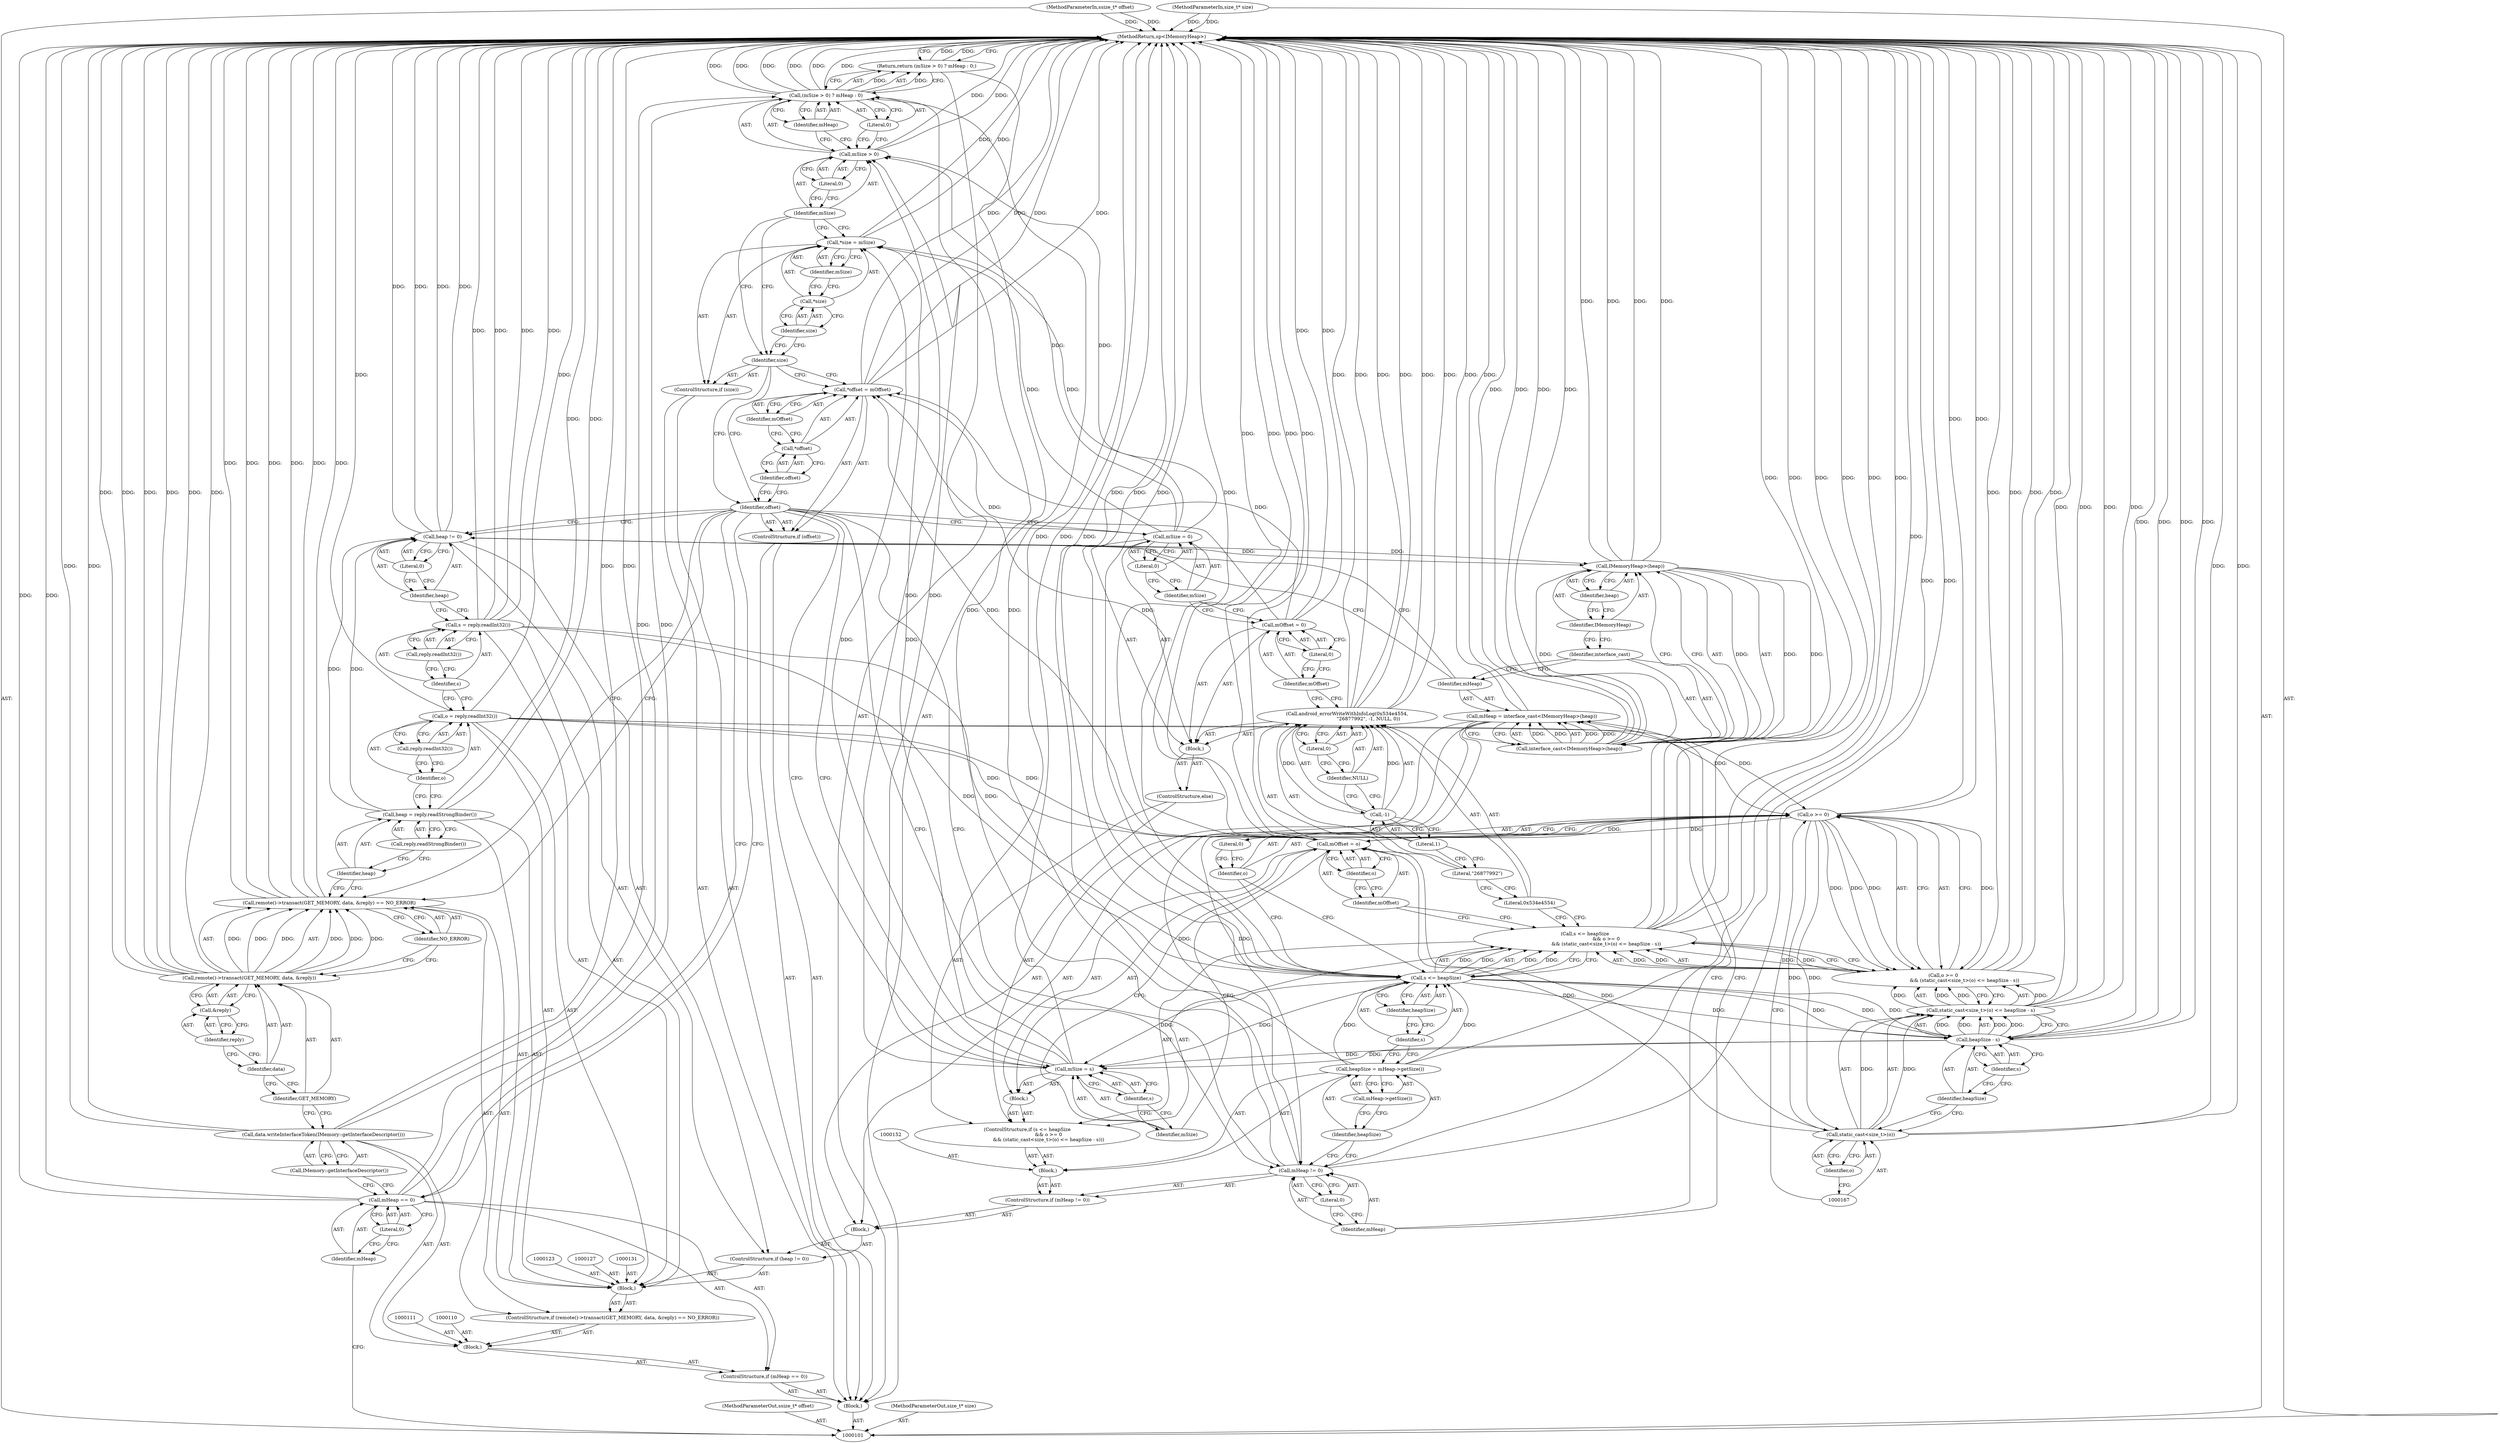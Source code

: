 digraph "0_Android_f3199c228aced7858b75a8070b8358c155ae0149" {
"1000213" [label="(MethodReturn,sp<IMemoryHeap>)"];
"1000102" [label="(MethodParameterIn,ssize_t* offset)"];
"1000324" [label="(MethodParameterOut,ssize_t* offset)"];
"1000103" [label="(MethodParameterIn,size_t* size)"];
"1000325" [label="(MethodParameterOut,size_t* size)"];
"1000135" [label="(ControlStructure,if (heap != 0))"];
"1000136" [label="(Call,heap != 0)"];
"1000137" [label="(Identifier,heap)"];
"1000138" [label="(Literal,0)"];
"1000139" [label="(Block,)"];
"1000140" [label="(Call,mHeap = interface_cast<IMemoryHeap>(heap))"];
"1000141" [label="(Identifier,mHeap)"];
"1000142" [label="(Call,interface_cast<IMemoryHeap>(heap))"];
"1000143" [label="(Identifier,interface_cast)"];
"1000144" [label="(Call,IMemoryHeap>(heap))"];
"1000145" [label="(Identifier,IMemoryHeap)"];
"1000146" [label="(Identifier,heap)"];
"1000147" [label="(ControlStructure,if (mHeap != 0))"];
"1000148" [label="(Call,mHeap != 0)"];
"1000149" [label="(Identifier,mHeap)"];
"1000150" [label="(Literal,0)"];
"1000151" [label="(Block,)"];
"1000153" [label="(Call,heapSize = mHeap->getSize())"];
"1000154" [label="(Identifier,heapSize)"];
"1000155" [label="(Call,mHeap->getSize())"];
"1000156" [label="(ControlStructure,if (s <= heapSize\n                            && o >= 0\n                            && (static_cast<size_t>(o) <= heapSize - s)))"];
"1000157" [label="(Call,s <= heapSize\n                            && o >= 0\n                            && (static_cast<size_t>(o) <= heapSize - s))"];
"1000158" [label="(Call,s <= heapSize)"];
"1000159" [label="(Identifier,s)"];
"1000160" [label="(Identifier,heapSize)"];
"1000161" [label="(Call,o >= 0\n                            && (static_cast<size_t>(o) <= heapSize - s))"];
"1000162" [label="(Call,o >= 0)"];
"1000163" [label="(Identifier,o)"];
"1000164" [label="(Literal,0)"];
"1000165" [label="(Call,static_cast<size_t>(o) <= heapSize - s)"];
"1000166" [label="(Call,static_cast<size_t>(o))"];
"1000168" [label="(Identifier,o)"];
"1000169" [label="(Call,heapSize - s)"];
"1000170" [label="(Identifier,heapSize)"];
"1000171" [label="(Identifier,s)"];
"1000172" [label="(Block,)"];
"1000173" [label="(Call,mOffset = o)"];
"1000174" [label="(Identifier,mOffset)"];
"1000175" [label="(Identifier,o)"];
"1000176" [label="(Call,mSize = s)"];
"1000177" [label="(Identifier,mSize)"];
"1000178" [label="(Identifier,s)"];
"1000104" [label="(Block,)"];
"1000179" [label="(ControlStructure,else)"];
"1000180" [label="(Block,)"];
"1000181" [label="(Call,android_errorWriteWithInfoLog(0x534e4554,\n                            \"26877992\", -1, NULL, 0))"];
"1000182" [label="(Literal,0x534e4554)"];
"1000183" [label="(Literal,\"26877992\")"];
"1000184" [label="(Call,-1)"];
"1000185" [label="(Literal,1)"];
"1000186" [label="(Identifier,NULL)"];
"1000187" [label="(Literal,0)"];
"1000188" [label="(Call,mOffset = 0)"];
"1000189" [label="(Identifier,mOffset)"];
"1000190" [label="(Literal,0)"];
"1000191" [label="(Call,mSize = 0)"];
"1000192" [label="(Identifier,mSize)"];
"1000193" [label="(Literal,0)"];
"1000105" [label="(ControlStructure,if (mHeap == 0))"];
"1000108" [label="(Literal,0)"];
"1000106" [label="(Call,mHeap == 0)"];
"1000107" [label="(Identifier,mHeap)"];
"1000196" [label="(Call,*offset = mOffset)"];
"1000197" [label="(Call,*offset)"];
"1000198" [label="(Identifier,offset)"];
"1000199" [label="(Identifier,mOffset)"];
"1000194" [label="(ControlStructure,if (offset))"];
"1000195" [label="(Identifier,offset)"];
"1000202" [label="(Call,*size = mSize)"];
"1000203" [label="(Call,*size)"];
"1000204" [label="(Identifier,size)"];
"1000205" [label="(Identifier,mSize)"];
"1000200" [label="(ControlStructure,if (size))"];
"1000201" [label="(Identifier,size)"];
"1000207" [label="(Call,(mSize > 0) ? mHeap : 0)"];
"1000208" [label="(Call,mSize > 0)"];
"1000209" [label="(Identifier,mSize)"];
"1000210" [label="(Literal,0)"];
"1000211" [label="(Identifier,mHeap)"];
"1000212" [label="(Literal,0)"];
"1000206" [label="(Return,return (mSize > 0) ? mHeap : 0;)"];
"1000109" [label="(Block,)"];
"1000113" [label="(Call,IMemory::getInterfaceDescriptor())"];
"1000112" [label="(Call,data.writeInterfaceToken(IMemory::getInterfaceDescriptor()))"];
"1000114" [label="(ControlStructure,if (remote()->transact(GET_MEMORY, data, &reply) == NO_ERROR))"];
"1000117" [label="(Identifier,GET_MEMORY)"];
"1000118" [label="(Identifier,data)"];
"1000119" [label="(Call,&reply)"];
"1000120" [label="(Identifier,reply)"];
"1000115" [label="(Call,remote()->transact(GET_MEMORY, data, &reply) == NO_ERROR)"];
"1000116" [label="(Call,remote()->transact(GET_MEMORY, data, &reply))"];
"1000121" [label="(Identifier,NO_ERROR)"];
"1000124" [label="(Call,heap = reply.readStrongBinder())"];
"1000125" [label="(Identifier,heap)"];
"1000126" [label="(Call,reply.readStrongBinder())"];
"1000130" [label="(Call,reply.readInt32())"];
"1000128" [label="(Call,o = reply.readInt32())"];
"1000129" [label="(Identifier,o)"];
"1000122" [label="(Block,)"];
"1000134" [label="(Call,reply.readInt32())"];
"1000132" [label="(Call,s = reply.readInt32())"];
"1000133" [label="(Identifier,s)"];
"1000213" -> "1000101"  [label="AST: "];
"1000213" -> "1000206"  [label="CFG: "];
"1000206" -> "1000213"  [label="DDG: "];
"1000140" -> "1000213"  [label="DDG: "];
"1000208" -> "1000213"  [label="DDG: "];
"1000165" -> "1000213"  [label="DDG: "];
"1000165" -> "1000213"  [label="DDG: "];
"1000157" -> "1000213"  [label="DDG: "];
"1000157" -> "1000213"  [label="DDG: "];
"1000157" -> "1000213"  [label="DDG: "];
"1000181" -> "1000213"  [label="DDG: "];
"1000181" -> "1000213"  [label="DDG: "];
"1000181" -> "1000213"  [label="DDG: "];
"1000116" -> "1000213"  [label="DDG: "];
"1000116" -> "1000213"  [label="DDG: "];
"1000116" -> "1000213"  [label="DDG: "];
"1000169" -> "1000213"  [label="DDG: "];
"1000169" -> "1000213"  [label="DDG: "];
"1000158" -> "1000213"  [label="DDG: "];
"1000158" -> "1000213"  [label="DDG: "];
"1000176" -> "1000213"  [label="DDG: "];
"1000166" -> "1000213"  [label="DDG: "];
"1000124" -> "1000213"  [label="DDG: "];
"1000188" -> "1000213"  [label="DDG: "];
"1000128" -> "1000213"  [label="DDG: "];
"1000153" -> "1000213"  [label="DDG: "];
"1000142" -> "1000213"  [label="DDG: "];
"1000142" -> "1000213"  [label="DDG: "];
"1000132" -> "1000213"  [label="DDG: "];
"1000132" -> "1000213"  [label="DDG: "];
"1000103" -> "1000213"  [label="DDG: "];
"1000202" -> "1000213"  [label="DDG: "];
"1000115" -> "1000213"  [label="DDG: "];
"1000115" -> "1000213"  [label="DDG: "];
"1000115" -> "1000213"  [label="DDG: "];
"1000207" -> "1000213"  [label="DDG: "];
"1000207" -> "1000213"  [label="DDG: "];
"1000207" -> "1000213"  [label="DDG: "];
"1000148" -> "1000213"  [label="DDG: "];
"1000102" -> "1000213"  [label="DDG: "];
"1000112" -> "1000213"  [label="DDG: "];
"1000112" -> "1000213"  [label="DDG: "];
"1000196" -> "1000213"  [label="DDG: "];
"1000196" -> "1000213"  [label="DDG: "];
"1000136" -> "1000213"  [label="DDG: "];
"1000136" -> "1000213"  [label="DDG: "];
"1000144" -> "1000213"  [label="DDG: "];
"1000144" -> "1000213"  [label="DDG: "];
"1000162" -> "1000213"  [label="DDG: "];
"1000161" -> "1000213"  [label="DDG: "];
"1000161" -> "1000213"  [label="DDG: "];
"1000173" -> "1000213"  [label="DDG: "];
"1000173" -> "1000213"  [label="DDG: "];
"1000106" -> "1000213"  [label="DDG: "];
"1000102" -> "1000101"  [label="AST: "];
"1000102" -> "1000213"  [label="DDG: "];
"1000324" -> "1000101"  [label="AST: "];
"1000103" -> "1000101"  [label="AST: "];
"1000103" -> "1000213"  [label="DDG: "];
"1000325" -> "1000101"  [label="AST: "];
"1000135" -> "1000122"  [label="AST: "];
"1000136" -> "1000135"  [label="AST: "];
"1000139" -> "1000135"  [label="AST: "];
"1000136" -> "1000135"  [label="AST: "];
"1000136" -> "1000138"  [label="CFG: "];
"1000137" -> "1000136"  [label="AST: "];
"1000138" -> "1000136"  [label="AST: "];
"1000141" -> "1000136"  [label="CFG: "];
"1000195" -> "1000136"  [label="CFG: "];
"1000136" -> "1000213"  [label="DDG: "];
"1000136" -> "1000213"  [label="DDG: "];
"1000124" -> "1000136"  [label="DDG: "];
"1000136" -> "1000144"  [label="DDG: "];
"1000137" -> "1000136"  [label="AST: "];
"1000137" -> "1000132"  [label="CFG: "];
"1000138" -> "1000137"  [label="CFG: "];
"1000138" -> "1000136"  [label="AST: "];
"1000138" -> "1000137"  [label="CFG: "];
"1000136" -> "1000138"  [label="CFG: "];
"1000139" -> "1000135"  [label="AST: "];
"1000140" -> "1000139"  [label="AST: "];
"1000147" -> "1000139"  [label="AST: "];
"1000140" -> "1000139"  [label="AST: "];
"1000140" -> "1000142"  [label="CFG: "];
"1000141" -> "1000140"  [label="AST: "];
"1000142" -> "1000140"  [label="AST: "];
"1000149" -> "1000140"  [label="CFG: "];
"1000140" -> "1000213"  [label="DDG: "];
"1000142" -> "1000140"  [label="DDG: "];
"1000142" -> "1000140"  [label="DDG: "];
"1000140" -> "1000148"  [label="DDG: "];
"1000141" -> "1000140"  [label="AST: "];
"1000141" -> "1000136"  [label="CFG: "];
"1000143" -> "1000141"  [label="CFG: "];
"1000142" -> "1000140"  [label="AST: "];
"1000142" -> "1000144"  [label="CFG: "];
"1000143" -> "1000142"  [label="AST: "];
"1000144" -> "1000142"  [label="AST: "];
"1000140" -> "1000142"  [label="CFG: "];
"1000142" -> "1000213"  [label="DDG: "];
"1000142" -> "1000213"  [label="DDG: "];
"1000142" -> "1000140"  [label="DDG: "];
"1000142" -> "1000140"  [label="DDG: "];
"1000144" -> "1000142"  [label="DDG: "];
"1000144" -> "1000142"  [label="DDG: "];
"1000143" -> "1000142"  [label="AST: "];
"1000143" -> "1000141"  [label="CFG: "];
"1000145" -> "1000143"  [label="CFG: "];
"1000144" -> "1000142"  [label="AST: "];
"1000144" -> "1000146"  [label="CFG: "];
"1000145" -> "1000144"  [label="AST: "];
"1000146" -> "1000144"  [label="AST: "];
"1000142" -> "1000144"  [label="CFG: "];
"1000144" -> "1000213"  [label="DDG: "];
"1000144" -> "1000213"  [label="DDG: "];
"1000144" -> "1000142"  [label="DDG: "];
"1000144" -> "1000142"  [label="DDG: "];
"1000136" -> "1000144"  [label="DDG: "];
"1000145" -> "1000144"  [label="AST: "];
"1000145" -> "1000143"  [label="CFG: "];
"1000146" -> "1000145"  [label="CFG: "];
"1000146" -> "1000144"  [label="AST: "];
"1000146" -> "1000145"  [label="CFG: "];
"1000144" -> "1000146"  [label="CFG: "];
"1000147" -> "1000139"  [label="AST: "];
"1000148" -> "1000147"  [label="AST: "];
"1000151" -> "1000147"  [label="AST: "];
"1000148" -> "1000147"  [label="AST: "];
"1000148" -> "1000150"  [label="CFG: "];
"1000149" -> "1000148"  [label="AST: "];
"1000150" -> "1000148"  [label="AST: "];
"1000154" -> "1000148"  [label="CFG: "];
"1000195" -> "1000148"  [label="CFG: "];
"1000148" -> "1000213"  [label="DDG: "];
"1000140" -> "1000148"  [label="DDG: "];
"1000148" -> "1000207"  [label="DDG: "];
"1000149" -> "1000148"  [label="AST: "];
"1000149" -> "1000140"  [label="CFG: "];
"1000150" -> "1000149"  [label="CFG: "];
"1000150" -> "1000148"  [label="AST: "];
"1000150" -> "1000149"  [label="CFG: "];
"1000148" -> "1000150"  [label="CFG: "];
"1000151" -> "1000147"  [label="AST: "];
"1000152" -> "1000151"  [label="AST: "];
"1000153" -> "1000151"  [label="AST: "];
"1000156" -> "1000151"  [label="AST: "];
"1000153" -> "1000151"  [label="AST: "];
"1000153" -> "1000155"  [label="CFG: "];
"1000154" -> "1000153"  [label="AST: "];
"1000155" -> "1000153"  [label="AST: "];
"1000159" -> "1000153"  [label="CFG: "];
"1000153" -> "1000213"  [label="DDG: "];
"1000153" -> "1000158"  [label="DDG: "];
"1000154" -> "1000153"  [label="AST: "];
"1000154" -> "1000148"  [label="CFG: "];
"1000155" -> "1000154"  [label="CFG: "];
"1000155" -> "1000153"  [label="AST: "];
"1000155" -> "1000154"  [label="CFG: "];
"1000153" -> "1000155"  [label="CFG: "];
"1000156" -> "1000151"  [label="AST: "];
"1000157" -> "1000156"  [label="AST: "];
"1000172" -> "1000156"  [label="AST: "];
"1000179" -> "1000156"  [label="AST: "];
"1000157" -> "1000156"  [label="AST: "];
"1000157" -> "1000158"  [label="CFG: "];
"1000157" -> "1000161"  [label="CFG: "];
"1000158" -> "1000157"  [label="AST: "];
"1000161" -> "1000157"  [label="AST: "];
"1000174" -> "1000157"  [label="CFG: "];
"1000182" -> "1000157"  [label="CFG: "];
"1000157" -> "1000213"  [label="DDG: "];
"1000157" -> "1000213"  [label="DDG: "];
"1000157" -> "1000213"  [label="DDG: "];
"1000158" -> "1000157"  [label="DDG: "];
"1000158" -> "1000157"  [label="DDG: "];
"1000161" -> "1000157"  [label="DDG: "];
"1000161" -> "1000157"  [label="DDG: "];
"1000158" -> "1000157"  [label="AST: "];
"1000158" -> "1000160"  [label="CFG: "];
"1000159" -> "1000158"  [label="AST: "];
"1000160" -> "1000158"  [label="AST: "];
"1000163" -> "1000158"  [label="CFG: "];
"1000157" -> "1000158"  [label="CFG: "];
"1000158" -> "1000213"  [label="DDG: "];
"1000158" -> "1000213"  [label="DDG: "];
"1000158" -> "1000157"  [label="DDG: "];
"1000158" -> "1000157"  [label="DDG: "];
"1000132" -> "1000158"  [label="DDG: "];
"1000153" -> "1000158"  [label="DDG: "];
"1000158" -> "1000169"  [label="DDG: "];
"1000158" -> "1000169"  [label="DDG: "];
"1000158" -> "1000176"  [label="DDG: "];
"1000159" -> "1000158"  [label="AST: "];
"1000159" -> "1000153"  [label="CFG: "];
"1000160" -> "1000159"  [label="CFG: "];
"1000160" -> "1000158"  [label="AST: "];
"1000160" -> "1000159"  [label="CFG: "];
"1000158" -> "1000160"  [label="CFG: "];
"1000161" -> "1000157"  [label="AST: "];
"1000161" -> "1000162"  [label="CFG: "];
"1000161" -> "1000165"  [label="CFG: "];
"1000162" -> "1000161"  [label="AST: "];
"1000165" -> "1000161"  [label="AST: "];
"1000157" -> "1000161"  [label="CFG: "];
"1000161" -> "1000213"  [label="DDG: "];
"1000161" -> "1000213"  [label="DDG: "];
"1000161" -> "1000157"  [label="DDG: "];
"1000161" -> "1000157"  [label="DDG: "];
"1000162" -> "1000161"  [label="DDG: "];
"1000162" -> "1000161"  [label="DDG: "];
"1000165" -> "1000161"  [label="DDG: "];
"1000165" -> "1000161"  [label="DDG: "];
"1000162" -> "1000161"  [label="AST: "];
"1000162" -> "1000164"  [label="CFG: "];
"1000163" -> "1000162"  [label="AST: "];
"1000164" -> "1000162"  [label="AST: "];
"1000167" -> "1000162"  [label="CFG: "];
"1000161" -> "1000162"  [label="CFG: "];
"1000162" -> "1000213"  [label="DDG: "];
"1000162" -> "1000161"  [label="DDG: "];
"1000162" -> "1000161"  [label="DDG: "];
"1000128" -> "1000162"  [label="DDG: "];
"1000162" -> "1000166"  [label="DDG: "];
"1000162" -> "1000173"  [label="DDG: "];
"1000163" -> "1000162"  [label="AST: "];
"1000163" -> "1000158"  [label="CFG: "];
"1000164" -> "1000163"  [label="CFG: "];
"1000164" -> "1000162"  [label="AST: "];
"1000164" -> "1000163"  [label="CFG: "];
"1000162" -> "1000164"  [label="CFG: "];
"1000165" -> "1000161"  [label="AST: "];
"1000165" -> "1000169"  [label="CFG: "];
"1000166" -> "1000165"  [label="AST: "];
"1000169" -> "1000165"  [label="AST: "];
"1000161" -> "1000165"  [label="CFG: "];
"1000165" -> "1000213"  [label="DDG: "];
"1000165" -> "1000213"  [label="DDG: "];
"1000165" -> "1000161"  [label="DDG: "];
"1000165" -> "1000161"  [label="DDG: "];
"1000166" -> "1000165"  [label="DDG: "];
"1000169" -> "1000165"  [label="DDG: "];
"1000169" -> "1000165"  [label="DDG: "];
"1000166" -> "1000165"  [label="AST: "];
"1000166" -> "1000168"  [label="CFG: "];
"1000167" -> "1000166"  [label="AST: "];
"1000168" -> "1000166"  [label="AST: "];
"1000170" -> "1000166"  [label="CFG: "];
"1000166" -> "1000213"  [label="DDG: "];
"1000166" -> "1000165"  [label="DDG: "];
"1000162" -> "1000166"  [label="DDG: "];
"1000166" -> "1000173"  [label="DDG: "];
"1000168" -> "1000166"  [label="AST: "];
"1000168" -> "1000167"  [label="CFG: "];
"1000166" -> "1000168"  [label="CFG: "];
"1000169" -> "1000165"  [label="AST: "];
"1000169" -> "1000171"  [label="CFG: "];
"1000170" -> "1000169"  [label="AST: "];
"1000171" -> "1000169"  [label="AST: "];
"1000165" -> "1000169"  [label="CFG: "];
"1000169" -> "1000213"  [label="DDG: "];
"1000169" -> "1000213"  [label="DDG: "];
"1000169" -> "1000165"  [label="DDG: "];
"1000169" -> "1000165"  [label="DDG: "];
"1000158" -> "1000169"  [label="DDG: "];
"1000158" -> "1000169"  [label="DDG: "];
"1000169" -> "1000176"  [label="DDG: "];
"1000170" -> "1000169"  [label="AST: "];
"1000170" -> "1000166"  [label="CFG: "];
"1000171" -> "1000170"  [label="CFG: "];
"1000171" -> "1000169"  [label="AST: "];
"1000171" -> "1000170"  [label="CFG: "];
"1000169" -> "1000171"  [label="CFG: "];
"1000172" -> "1000156"  [label="AST: "];
"1000173" -> "1000172"  [label="AST: "];
"1000176" -> "1000172"  [label="AST: "];
"1000173" -> "1000172"  [label="AST: "];
"1000173" -> "1000175"  [label="CFG: "];
"1000174" -> "1000173"  [label="AST: "];
"1000175" -> "1000173"  [label="AST: "];
"1000177" -> "1000173"  [label="CFG: "];
"1000173" -> "1000213"  [label="DDG: "];
"1000173" -> "1000213"  [label="DDG: "];
"1000166" -> "1000173"  [label="DDG: "];
"1000128" -> "1000173"  [label="DDG: "];
"1000162" -> "1000173"  [label="DDG: "];
"1000173" -> "1000196"  [label="DDG: "];
"1000174" -> "1000173"  [label="AST: "];
"1000174" -> "1000157"  [label="CFG: "];
"1000175" -> "1000174"  [label="CFG: "];
"1000175" -> "1000173"  [label="AST: "];
"1000175" -> "1000174"  [label="CFG: "];
"1000173" -> "1000175"  [label="CFG: "];
"1000176" -> "1000172"  [label="AST: "];
"1000176" -> "1000178"  [label="CFG: "];
"1000177" -> "1000176"  [label="AST: "];
"1000178" -> "1000176"  [label="AST: "];
"1000195" -> "1000176"  [label="CFG: "];
"1000176" -> "1000213"  [label="DDG: "];
"1000158" -> "1000176"  [label="DDG: "];
"1000169" -> "1000176"  [label="DDG: "];
"1000176" -> "1000202"  [label="DDG: "];
"1000176" -> "1000208"  [label="DDG: "];
"1000177" -> "1000176"  [label="AST: "];
"1000177" -> "1000173"  [label="CFG: "];
"1000178" -> "1000177"  [label="CFG: "];
"1000178" -> "1000176"  [label="AST: "];
"1000178" -> "1000177"  [label="CFG: "];
"1000176" -> "1000178"  [label="CFG: "];
"1000104" -> "1000101"  [label="AST: "];
"1000105" -> "1000104"  [label="AST: "];
"1000194" -> "1000104"  [label="AST: "];
"1000200" -> "1000104"  [label="AST: "];
"1000206" -> "1000104"  [label="AST: "];
"1000179" -> "1000156"  [label="AST: "];
"1000180" -> "1000179"  [label="AST: "];
"1000180" -> "1000179"  [label="AST: "];
"1000181" -> "1000180"  [label="AST: "];
"1000188" -> "1000180"  [label="AST: "];
"1000191" -> "1000180"  [label="AST: "];
"1000181" -> "1000180"  [label="AST: "];
"1000181" -> "1000187"  [label="CFG: "];
"1000182" -> "1000181"  [label="AST: "];
"1000183" -> "1000181"  [label="AST: "];
"1000184" -> "1000181"  [label="AST: "];
"1000186" -> "1000181"  [label="AST: "];
"1000187" -> "1000181"  [label="AST: "];
"1000189" -> "1000181"  [label="CFG: "];
"1000181" -> "1000213"  [label="DDG: "];
"1000181" -> "1000213"  [label="DDG: "];
"1000181" -> "1000213"  [label="DDG: "];
"1000184" -> "1000181"  [label="DDG: "];
"1000182" -> "1000181"  [label="AST: "];
"1000182" -> "1000157"  [label="CFG: "];
"1000183" -> "1000182"  [label="CFG: "];
"1000183" -> "1000181"  [label="AST: "];
"1000183" -> "1000182"  [label="CFG: "];
"1000185" -> "1000183"  [label="CFG: "];
"1000184" -> "1000181"  [label="AST: "];
"1000184" -> "1000185"  [label="CFG: "];
"1000185" -> "1000184"  [label="AST: "];
"1000186" -> "1000184"  [label="CFG: "];
"1000184" -> "1000181"  [label="DDG: "];
"1000185" -> "1000184"  [label="AST: "];
"1000185" -> "1000183"  [label="CFG: "];
"1000184" -> "1000185"  [label="CFG: "];
"1000186" -> "1000181"  [label="AST: "];
"1000186" -> "1000184"  [label="CFG: "];
"1000187" -> "1000186"  [label="CFG: "];
"1000187" -> "1000181"  [label="AST: "];
"1000187" -> "1000186"  [label="CFG: "];
"1000181" -> "1000187"  [label="CFG: "];
"1000188" -> "1000180"  [label="AST: "];
"1000188" -> "1000190"  [label="CFG: "];
"1000189" -> "1000188"  [label="AST: "];
"1000190" -> "1000188"  [label="AST: "];
"1000192" -> "1000188"  [label="CFG: "];
"1000188" -> "1000213"  [label="DDG: "];
"1000188" -> "1000196"  [label="DDG: "];
"1000189" -> "1000188"  [label="AST: "];
"1000189" -> "1000181"  [label="CFG: "];
"1000190" -> "1000189"  [label="CFG: "];
"1000190" -> "1000188"  [label="AST: "];
"1000190" -> "1000189"  [label="CFG: "];
"1000188" -> "1000190"  [label="CFG: "];
"1000191" -> "1000180"  [label="AST: "];
"1000191" -> "1000193"  [label="CFG: "];
"1000192" -> "1000191"  [label="AST: "];
"1000193" -> "1000191"  [label="AST: "];
"1000195" -> "1000191"  [label="CFG: "];
"1000191" -> "1000202"  [label="DDG: "];
"1000191" -> "1000208"  [label="DDG: "];
"1000192" -> "1000191"  [label="AST: "];
"1000192" -> "1000188"  [label="CFG: "];
"1000193" -> "1000192"  [label="CFG: "];
"1000193" -> "1000191"  [label="AST: "];
"1000193" -> "1000192"  [label="CFG: "];
"1000191" -> "1000193"  [label="CFG: "];
"1000105" -> "1000104"  [label="AST: "];
"1000106" -> "1000105"  [label="AST: "];
"1000109" -> "1000105"  [label="AST: "];
"1000108" -> "1000106"  [label="AST: "];
"1000108" -> "1000107"  [label="CFG: "];
"1000106" -> "1000108"  [label="CFG: "];
"1000106" -> "1000105"  [label="AST: "];
"1000106" -> "1000108"  [label="CFG: "];
"1000107" -> "1000106"  [label="AST: "];
"1000108" -> "1000106"  [label="AST: "];
"1000113" -> "1000106"  [label="CFG: "];
"1000195" -> "1000106"  [label="CFG: "];
"1000106" -> "1000213"  [label="DDG: "];
"1000106" -> "1000207"  [label="DDG: "];
"1000107" -> "1000106"  [label="AST: "];
"1000107" -> "1000101"  [label="CFG: "];
"1000108" -> "1000107"  [label="CFG: "];
"1000196" -> "1000194"  [label="AST: "];
"1000196" -> "1000199"  [label="CFG: "];
"1000197" -> "1000196"  [label="AST: "];
"1000199" -> "1000196"  [label="AST: "];
"1000201" -> "1000196"  [label="CFG: "];
"1000196" -> "1000213"  [label="DDG: "];
"1000196" -> "1000213"  [label="DDG: "];
"1000188" -> "1000196"  [label="DDG: "];
"1000173" -> "1000196"  [label="DDG: "];
"1000197" -> "1000196"  [label="AST: "];
"1000197" -> "1000198"  [label="CFG: "];
"1000198" -> "1000197"  [label="AST: "];
"1000199" -> "1000197"  [label="CFG: "];
"1000198" -> "1000197"  [label="AST: "];
"1000198" -> "1000195"  [label="CFG: "];
"1000197" -> "1000198"  [label="CFG: "];
"1000199" -> "1000196"  [label="AST: "];
"1000199" -> "1000197"  [label="CFG: "];
"1000196" -> "1000199"  [label="CFG: "];
"1000194" -> "1000104"  [label="AST: "];
"1000195" -> "1000194"  [label="AST: "];
"1000196" -> "1000194"  [label="AST: "];
"1000195" -> "1000194"  [label="AST: "];
"1000195" -> "1000176"  [label="CFG: "];
"1000195" -> "1000191"  [label="CFG: "];
"1000195" -> "1000148"  [label="CFG: "];
"1000195" -> "1000136"  [label="CFG: "];
"1000195" -> "1000115"  [label="CFG: "];
"1000195" -> "1000106"  [label="CFG: "];
"1000198" -> "1000195"  [label="CFG: "];
"1000201" -> "1000195"  [label="CFG: "];
"1000202" -> "1000200"  [label="AST: "];
"1000202" -> "1000205"  [label="CFG: "];
"1000203" -> "1000202"  [label="AST: "];
"1000205" -> "1000202"  [label="AST: "];
"1000209" -> "1000202"  [label="CFG: "];
"1000202" -> "1000213"  [label="DDG: "];
"1000176" -> "1000202"  [label="DDG: "];
"1000191" -> "1000202"  [label="DDG: "];
"1000203" -> "1000202"  [label="AST: "];
"1000203" -> "1000204"  [label="CFG: "];
"1000204" -> "1000203"  [label="AST: "];
"1000205" -> "1000203"  [label="CFG: "];
"1000204" -> "1000203"  [label="AST: "];
"1000204" -> "1000201"  [label="CFG: "];
"1000203" -> "1000204"  [label="CFG: "];
"1000205" -> "1000202"  [label="AST: "];
"1000205" -> "1000203"  [label="CFG: "];
"1000202" -> "1000205"  [label="CFG: "];
"1000200" -> "1000104"  [label="AST: "];
"1000201" -> "1000200"  [label="AST: "];
"1000202" -> "1000200"  [label="AST: "];
"1000201" -> "1000200"  [label="AST: "];
"1000201" -> "1000196"  [label="CFG: "];
"1000201" -> "1000195"  [label="CFG: "];
"1000204" -> "1000201"  [label="CFG: "];
"1000209" -> "1000201"  [label="CFG: "];
"1000207" -> "1000206"  [label="AST: "];
"1000207" -> "1000211"  [label="CFG: "];
"1000207" -> "1000212"  [label="CFG: "];
"1000208" -> "1000207"  [label="AST: "];
"1000211" -> "1000207"  [label="AST: "];
"1000212" -> "1000207"  [label="AST: "];
"1000206" -> "1000207"  [label="CFG: "];
"1000207" -> "1000213"  [label="DDG: "];
"1000207" -> "1000213"  [label="DDG: "];
"1000207" -> "1000213"  [label="DDG: "];
"1000207" -> "1000206"  [label="DDG: "];
"1000106" -> "1000207"  [label="DDG: "];
"1000148" -> "1000207"  [label="DDG: "];
"1000208" -> "1000207"  [label="AST: "];
"1000208" -> "1000210"  [label="CFG: "];
"1000209" -> "1000208"  [label="AST: "];
"1000210" -> "1000208"  [label="AST: "];
"1000211" -> "1000208"  [label="CFG: "];
"1000212" -> "1000208"  [label="CFG: "];
"1000208" -> "1000213"  [label="DDG: "];
"1000176" -> "1000208"  [label="DDG: "];
"1000191" -> "1000208"  [label="DDG: "];
"1000209" -> "1000208"  [label="AST: "];
"1000209" -> "1000202"  [label="CFG: "];
"1000209" -> "1000201"  [label="CFG: "];
"1000210" -> "1000209"  [label="CFG: "];
"1000210" -> "1000208"  [label="AST: "];
"1000210" -> "1000209"  [label="CFG: "];
"1000208" -> "1000210"  [label="CFG: "];
"1000211" -> "1000207"  [label="AST: "];
"1000211" -> "1000208"  [label="CFG: "];
"1000207" -> "1000211"  [label="CFG: "];
"1000212" -> "1000207"  [label="AST: "];
"1000212" -> "1000208"  [label="CFG: "];
"1000207" -> "1000212"  [label="CFG: "];
"1000206" -> "1000104"  [label="AST: "];
"1000206" -> "1000207"  [label="CFG: "];
"1000207" -> "1000206"  [label="AST: "];
"1000213" -> "1000206"  [label="CFG: "];
"1000206" -> "1000213"  [label="DDG: "];
"1000207" -> "1000206"  [label="DDG: "];
"1000109" -> "1000105"  [label="AST: "];
"1000110" -> "1000109"  [label="AST: "];
"1000111" -> "1000109"  [label="AST: "];
"1000112" -> "1000109"  [label="AST: "];
"1000114" -> "1000109"  [label="AST: "];
"1000113" -> "1000112"  [label="AST: "];
"1000113" -> "1000106"  [label="CFG: "];
"1000112" -> "1000113"  [label="CFG: "];
"1000112" -> "1000109"  [label="AST: "];
"1000112" -> "1000113"  [label="CFG: "];
"1000113" -> "1000112"  [label="AST: "];
"1000117" -> "1000112"  [label="CFG: "];
"1000112" -> "1000213"  [label="DDG: "];
"1000112" -> "1000213"  [label="DDG: "];
"1000114" -> "1000109"  [label="AST: "];
"1000115" -> "1000114"  [label="AST: "];
"1000122" -> "1000114"  [label="AST: "];
"1000117" -> "1000116"  [label="AST: "];
"1000117" -> "1000112"  [label="CFG: "];
"1000118" -> "1000117"  [label="CFG: "];
"1000118" -> "1000116"  [label="AST: "];
"1000118" -> "1000117"  [label="CFG: "];
"1000120" -> "1000118"  [label="CFG: "];
"1000119" -> "1000116"  [label="AST: "];
"1000119" -> "1000120"  [label="CFG: "];
"1000120" -> "1000119"  [label="AST: "];
"1000116" -> "1000119"  [label="CFG: "];
"1000120" -> "1000119"  [label="AST: "];
"1000120" -> "1000118"  [label="CFG: "];
"1000119" -> "1000120"  [label="CFG: "];
"1000115" -> "1000114"  [label="AST: "];
"1000115" -> "1000121"  [label="CFG: "];
"1000116" -> "1000115"  [label="AST: "];
"1000121" -> "1000115"  [label="AST: "];
"1000125" -> "1000115"  [label="CFG: "];
"1000195" -> "1000115"  [label="CFG: "];
"1000115" -> "1000213"  [label="DDG: "];
"1000115" -> "1000213"  [label="DDG: "];
"1000115" -> "1000213"  [label="DDG: "];
"1000116" -> "1000115"  [label="DDG: "];
"1000116" -> "1000115"  [label="DDG: "];
"1000116" -> "1000115"  [label="DDG: "];
"1000116" -> "1000115"  [label="AST: "];
"1000116" -> "1000119"  [label="CFG: "];
"1000117" -> "1000116"  [label="AST: "];
"1000118" -> "1000116"  [label="AST: "];
"1000119" -> "1000116"  [label="AST: "];
"1000121" -> "1000116"  [label="CFG: "];
"1000116" -> "1000213"  [label="DDG: "];
"1000116" -> "1000213"  [label="DDG: "];
"1000116" -> "1000213"  [label="DDG: "];
"1000116" -> "1000115"  [label="DDG: "];
"1000116" -> "1000115"  [label="DDG: "];
"1000116" -> "1000115"  [label="DDG: "];
"1000121" -> "1000115"  [label="AST: "];
"1000121" -> "1000116"  [label="CFG: "];
"1000115" -> "1000121"  [label="CFG: "];
"1000124" -> "1000122"  [label="AST: "];
"1000124" -> "1000126"  [label="CFG: "];
"1000125" -> "1000124"  [label="AST: "];
"1000126" -> "1000124"  [label="AST: "];
"1000129" -> "1000124"  [label="CFG: "];
"1000124" -> "1000213"  [label="DDG: "];
"1000124" -> "1000136"  [label="DDG: "];
"1000125" -> "1000124"  [label="AST: "];
"1000125" -> "1000115"  [label="CFG: "];
"1000126" -> "1000125"  [label="CFG: "];
"1000126" -> "1000124"  [label="AST: "];
"1000126" -> "1000125"  [label="CFG: "];
"1000124" -> "1000126"  [label="CFG: "];
"1000130" -> "1000128"  [label="AST: "];
"1000130" -> "1000129"  [label="CFG: "];
"1000128" -> "1000130"  [label="CFG: "];
"1000128" -> "1000122"  [label="AST: "];
"1000128" -> "1000130"  [label="CFG: "];
"1000129" -> "1000128"  [label="AST: "];
"1000130" -> "1000128"  [label="AST: "];
"1000133" -> "1000128"  [label="CFG: "];
"1000128" -> "1000213"  [label="DDG: "];
"1000128" -> "1000162"  [label="DDG: "];
"1000128" -> "1000173"  [label="DDG: "];
"1000129" -> "1000128"  [label="AST: "];
"1000129" -> "1000124"  [label="CFG: "];
"1000130" -> "1000129"  [label="CFG: "];
"1000122" -> "1000114"  [label="AST: "];
"1000123" -> "1000122"  [label="AST: "];
"1000124" -> "1000122"  [label="AST: "];
"1000127" -> "1000122"  [label="AST: "];
"1000128" -> "1000122"  [label="AST: "];
"1000131" -> "1000122"  [label="AST: "];
"1000132" -> "1000122"  [label="AST: "];
"1000135" -> "1000122"  [label="AST: "];
"1000134" -> "1000132"  [label="AST: "];
"1000134" -> "1000133"  [label="CFG: "];
"1000132" -> "1000134"  [label="CFG: "];
"1000132" -> "1000122"  [label="AST: "];
"1000132" -> "1000134"  [label="CFG: "];
"1000133" -> "1000132"  [label="AST: "];
"1000134" -> "1000132"  [label="AST: "];
"1000137" -> "1000132"  [label="CFG: "];
"1000132" -> "1000213"  [label="DDG: "];
"1000132" -> "1000213"  [label="DDG: "];
"1000132" -> "1000158"  [label="DDG: "];
"1000133" -> "1000132"  [label="AST: "];
"1000133" -> "1000128"  [label="CFG: "];
"1000134" -> "1000133"  [label="CFG: "];
}
